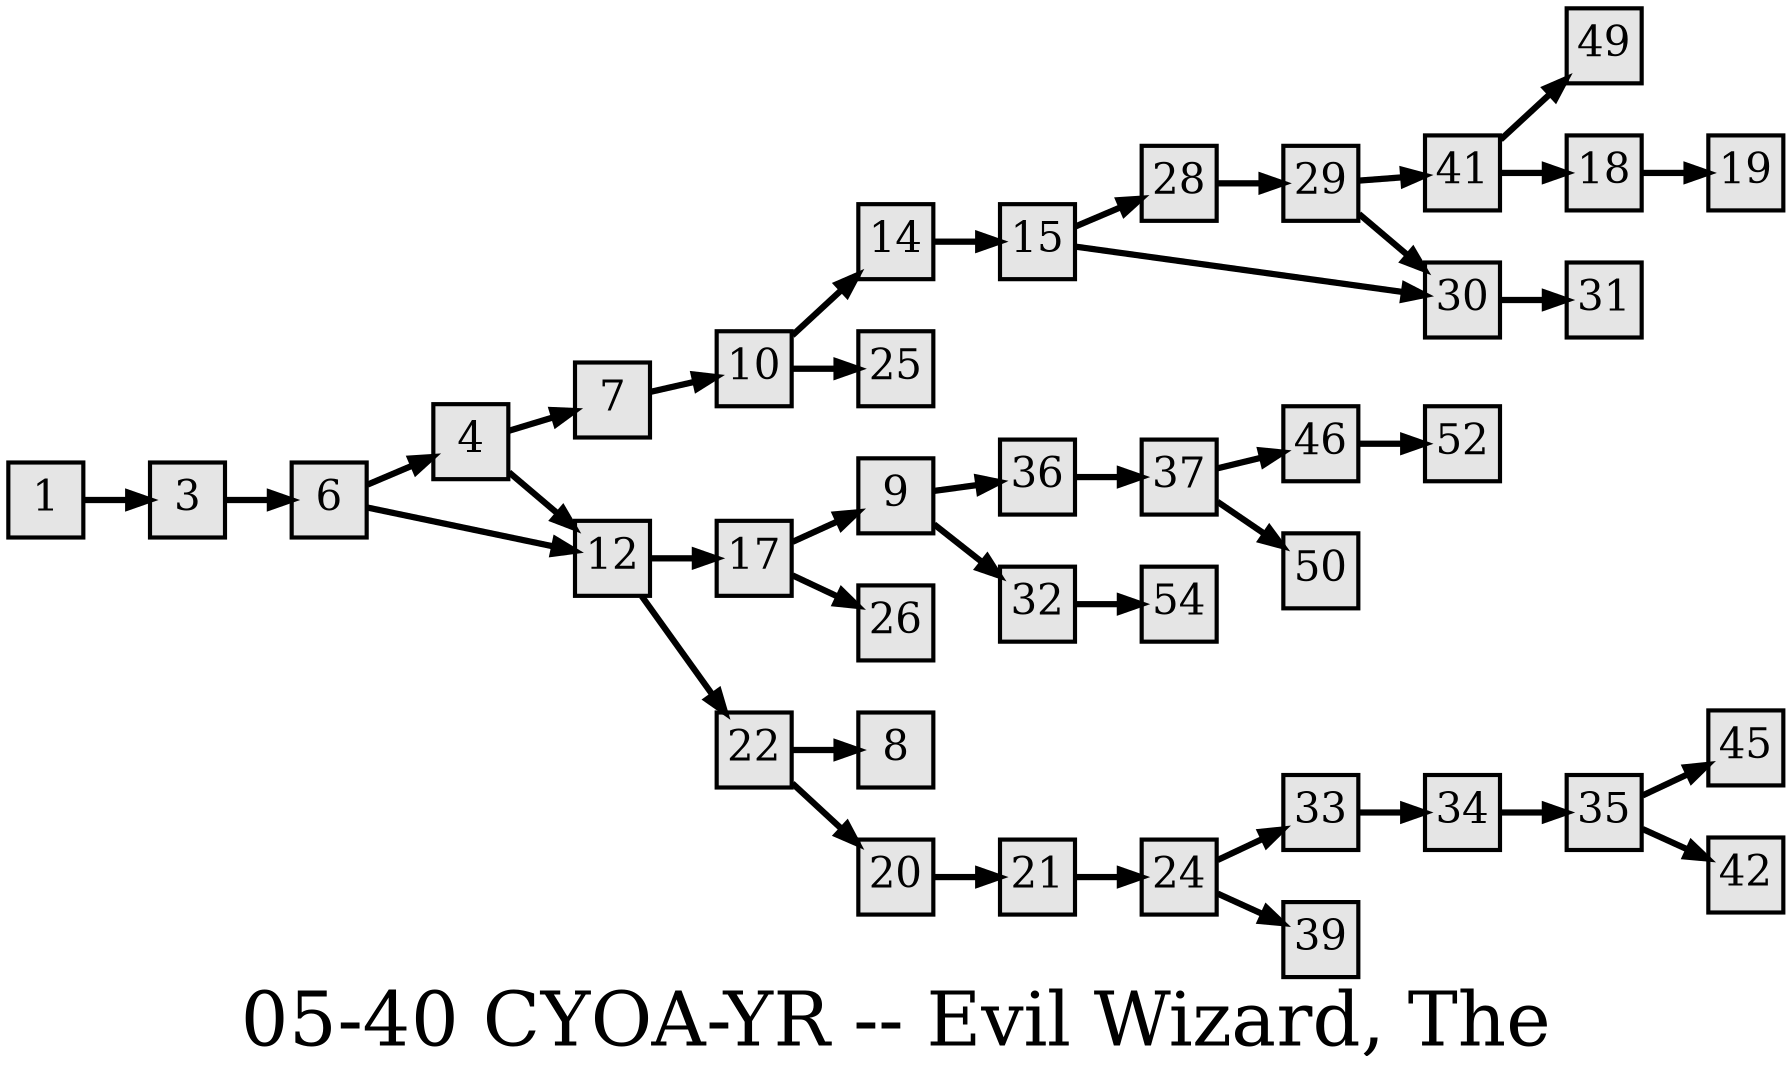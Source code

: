 digraph g{
  graph [ label="05-40 CYOA-YR -- Evil Wizard, The" rankdir=LR, ordering=out, fontsize=36, nodesep="0.35", ranksep="0.45"];
  node  [shape=rect, penwidth=2, fontsize=20, style=filled, fillcolor=grey90, margin="0,0", labelfloat=true, regular=true, fixedsize=true];
  edge  [labelfloat=true, penwidth=3, fontsize=12];

  1 -> 3;
  3 -> 6;
  4 -> 7;
  4 -> 12;
  6 -> 4;
  6 -> 12;
  7 -> 10;
  9 -> 36;
  9 -> 32;
  10 -> 14;
  10 -> 25;
  12 -> 17;
  12 -> 22;
  14 -> 15;
  15 -> 28;
  15 -> 30;
  17 -> 9;
  17 -> 26;
  18 -> 19;
  20 -> 21;
  21 -> 24;
  22 -> 8;
  22 -> 20;
  24 -> 33;
  24 -> 39;
  28 -> 29;
  29 -> 41;
  29 -> 30;
  30 -> 31;
  
  32 -> 54;
  33 -> 34;
  34 -> 35;
  35 -> 45;
  35 -> 42;
  36 -> 37;
  37 -> 46;
  37 -> 50;
  41 -> 49;
  41 -> 18;
  46 -> 52;
}

